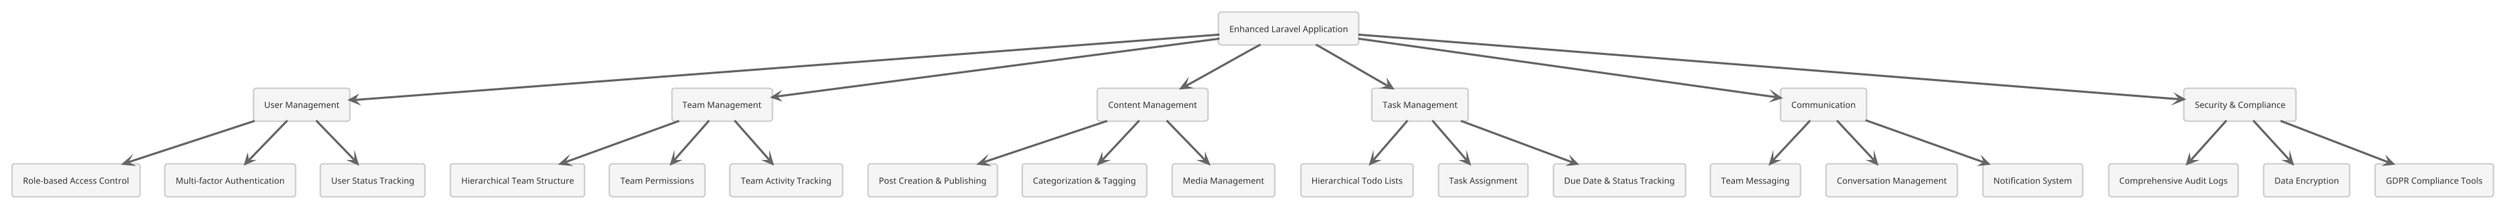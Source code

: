 @startuml Executive Summary Features (Light Mode)

' Light mode theme
!theme cerulean
skinparam backgroundColor #FFFFFF
skinparam ArrowColor #666666
skinparam shadowing false
skinparam DefaultFontColor #333333

' Define styles
skinparam rectangle {
    BackgroundColor #f5f5f5
    BorderColor #cccccc
    FontColor #333333
}

' Main components
rectangle "Enhanced Laravel Application" as A

' Main features
rectangle "User Management" as B
rectangle "Team Management" as C
rectangle "Content Management" as D
rectangle "Task Management" as E
rectangle "Communication" as F
rectangle "Security & Compliance" as G

' User Management features
rectangle "Role-based Access Control" as B1
rectangle "Multi-factor Authentication" as B2
rectangle "User Status Tracking" as B3

' Team Management features
rectangle "Hierarchical Team Structure" as C1
rectangle "Team Permissions" as C2
rectangle "Team Activity Tracking" as C3

' Content Management features
rectangle "Post Creation & Publishing" as D1
rectangle "Categorization & Tagging" as D2
rectangle "Media Management" as D3

' Task Management features
rectangle "Hierarchical Todo Lists" as E1
rectangle "Task Assignment" as E2
rectangle "Due Date & Status Tracking" as E3

' Communication features
rectangle "Team Messaging" as F1
rectangle "Conversation Management" as F2
rectangle "Notification System" as F3

' Security features
rectangle "Comprehensive Audit Logs" as G1
rectangle "Data Encryption" as G2
rectangle "GDPR Compliance Tools" as G3

' Connections
A -down-> B
A -down-> C
A -down-> D
A -down-> E
A -down-> F
A -down-> G

B -down-> B1
B -down-> B2
B -down-> B3

C -down-> C1
C -down-> C2
C -down-> C3

D -down-> D1
D -down-> D2
D -down-> D3

E -down-> E1
E -down-> E2
E -down-> E3

F -down-> F1
F -down-> F2
F -down-> F3

G -down-> G1
G -down-> G2
G -down-> G3

@enduml
